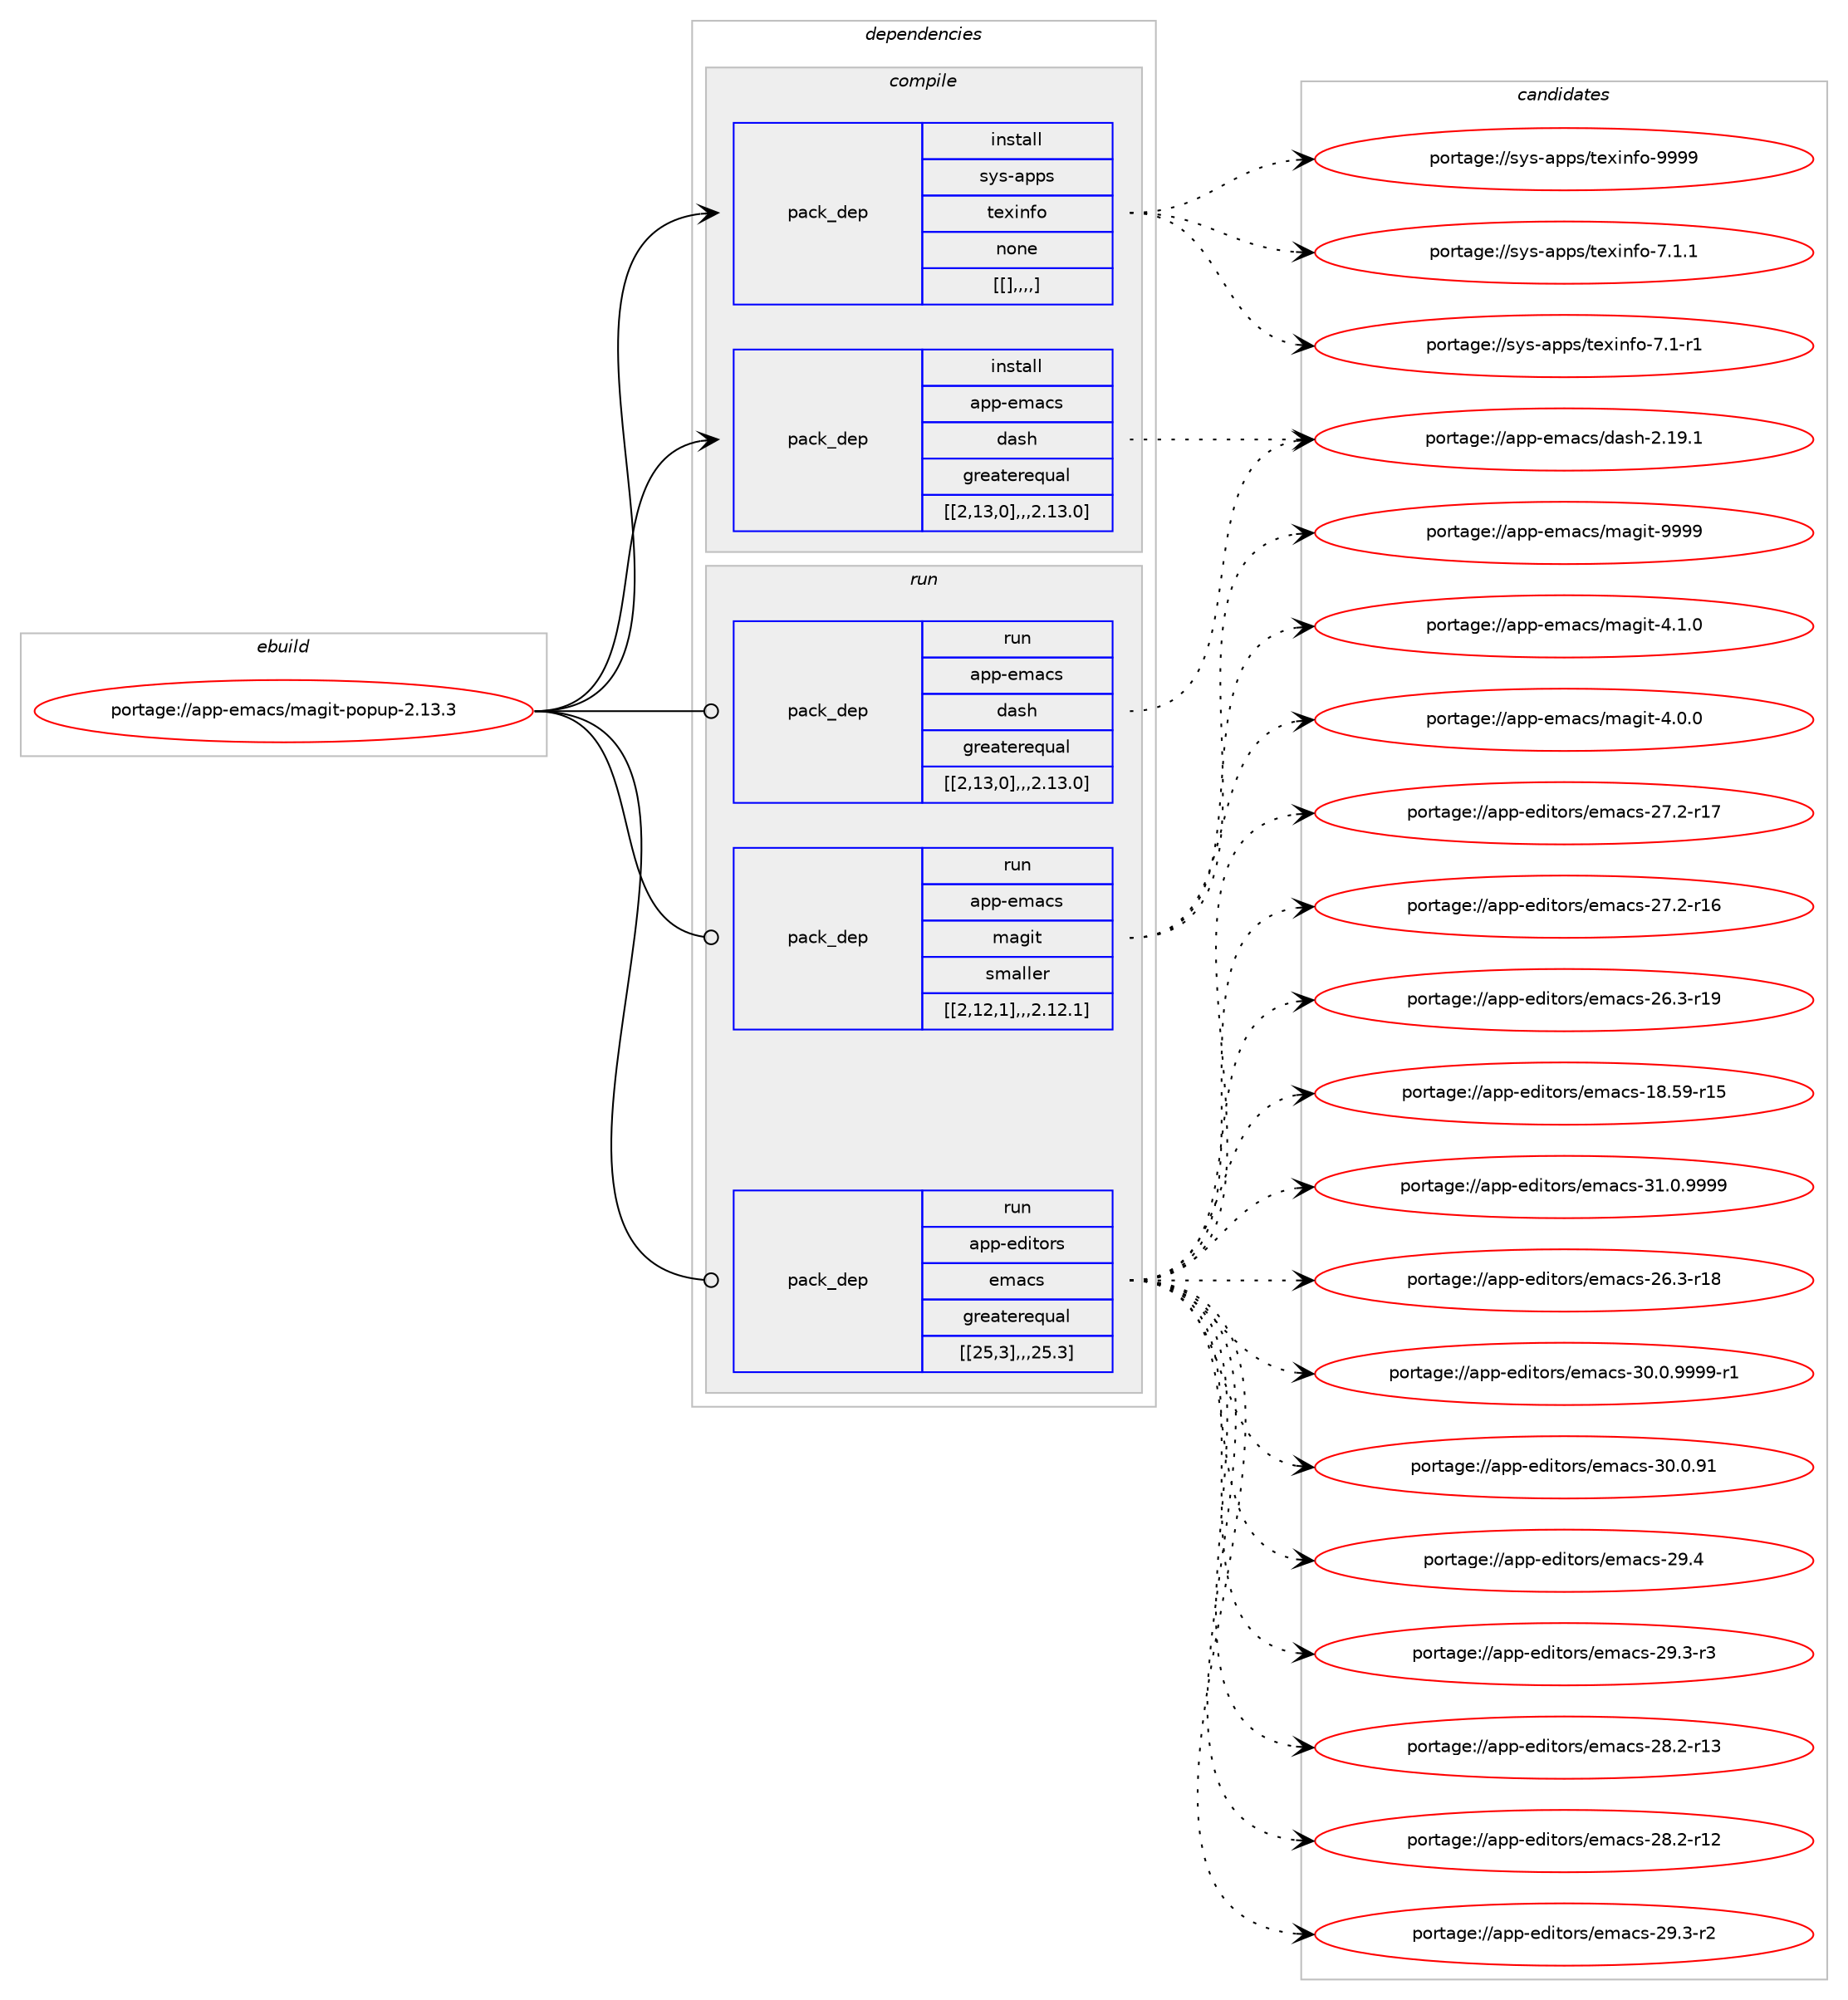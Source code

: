 digraph prolog {

# *************
# Graph options
# *************

newrank=true;
concentrate=true;
compound=true;
graph [rankdir=LR,fontname=Helvetica,fontsize=10,ranksep=1.5];#, ranksep=2.5, nodesep=0.2];
edge  [arrowhead=vee];
node  [fontname=Helvetica,fontsize=10];

# **********
# The ebuild
# **********

subgraph cluster_leftcol {
color=gray;
label=<<i>ebuild</i>>;
id [label="portage://app-emacs/magit-popup-2.13.3", color=red, width=4, href="../app-emacs/magit-popup-2.13.3.svg"];
}

# ****************
# The dependencies
# ****************

subgraph cluster_midcol {
color=gray;
label=<<i>dependencies</i>>;
subgraph cluster_compile {
fillcolor="#eeeeee";
style=filled;
label=<<i>compile</i>>;
subgraph pack16823 {
dependency23376 [label=<<TABLE BORDER="0" CELLBORDER="1" CELLSPACING="0" CELLPADDING="4" WIDTH="220"><TR><TD ROWSPAN="6" CELLPADDING="30">pack_dep</TD></TR><TR><TD WIDTH="110">install</TD></TR><TR><TD>app-emacs</TD></TR><TR><TD>dash</TD></TR><TR><TD>greaterequal</TD></TR><TR><TD>[[2,13,0],,,2.13.0]</TD></TR></TABLE>>, shape=none, color=blue];
}
id:e -> dependency23376:w [weight=20,style="solid",arrowhead="vee"];
subgraph pack16824 {
dependency23377 [label=<<TABLE BORDER="0" CELLBORDER="1" CELLSPACING="0" CELLPADDING="4" WIDTH="220"><TR><TD ROWSPAN="6" CELLPADDING="30">pack_dep</TD></TR><TR><TD WIDTH="110">install</TD></TR><TR><TD>sys-apps</TD></TR><TR><TD>texinfo</TD></TR><TR><TD>none</TD></TR><TR><TD>[[],,,,]</TD></TR></TABLE>>, shape=none, color=blue];
}
id:e -> dependency23377:w [weight=20,style="solid",arrowhead="vee"];
}
subgraph cluster_compileandrun {
fillcolor="#eeeeee";
style=filled;
label=<<i>compile and run</i>>;
}
subgraph cluster_run {
fillcolor="#eeeeee";
style=filled;
label=<<i>run</i>>;
subgraph pack16825 {
dependency23378 [label=<<TABLE BORDER="0" CELLBORDER="1" CELLSPACING="0" CELLPADDING="4" WIDTH="220"><TR><TD ROWSPAN="6" CELLPADDING="30">pack_dep</TD></TR><TR><TD WIDTH="110">run</TD></TR><TR><TD>app-editors</TD></TR><TR><TD>emacs</TD></TR><TR><TD>greaterequal</TD></TR><TR><TD>[[25,3],,,25.3]</TD></TR></TABLE>>, shape=none, color=blue];
}
id:e -> dependency23378:w [weight=20,style="solid",arrowhead="odot"];
subgraph pack16826 {
dependency23379 [label=<<TABLE BORDER="0" CELLBORDER="1" CELLSPACING="0" CELLPADDING="4" WIDTH="220"><TR><TD ROWSPAN="6" CELLPADDING="30">pack_dep</TD></TR><TR><TD WIDTH="110">run</TD></TR><TR><TD>app-emacs</TD></TR><TR><TD>dash</TD></TR><TR><TD>greaterequal</TD></TR><TR><TD>[[2,13,0],,,2.13.0]</TD></TR></TABLE>>, shape=none, color=blue];
}
id:e -> dependency23379:w [weight=20,style="solid",arrowhead="odot"];
subgraph pack16827 {
dependency23380 [label=<<TABLE BORDER="0" CELLBORDER="1" CELLSPACING="0" CELLPADDING="4" WIDTH="220"><TR><TD ROWSPAN="6" CELLPADDING="30">pack_dep</TD></TR><TR><TD WIDTH="110">run</TD></TR><TR><TD>app-emacs</TD></TR><TR><TD>magit</TD></TR><TR><TD>smaller</TD></TR><TR><TD>[[2,12,1],,,2.12.1]</TD></TR></TABLE>>, shape=none, color=blue];
}
id:e -> dependency23380:w [weight=20,style="solid",arrowhead="odot"];
}
}

# **************
# The candidates
# **************

subgraph cluster_choices {
rank=same;
color=gray;
label=<<i>candidates</i>>;

subgraph choice16823 {
color=black;
nodesep=1;
choice97112112451011099799115471009711510445504649574649 [label="portage://app-emacs/dash-2.19.1", color=red, width=4,href="../app-emacs/dash-2.19.1.svg"];
dependency23376:e -> choice97112112451011099799115471009711510445504649574649:w [style=dotted,weight="100"];
}
subgraph choice16824 {
color=black;
nodesep=1;
choice1151211154597112112115471161011201051101021114557575757 [label="portage://sys-apps/texinfo-9999", color=red, width=4,href="../sys-apps/texinfo-9999.svg"];
choice115121115459711211211547116101120105110102111455546494649 [label="portage://sys-apps/texinfo-7.1.1", color=red, width=4,href="../sys-apps/texinfo-7.1.1.svg"];
choice115121115459711211211547116101120105110102111455546494511449 [label="portage://sys-apps/texinfo-7.1-r1", color=red, width=4,href="../sys-apps/texinfo-7.1-r1.svg"];
dependency23377:e -> choice1151211154597112112115471161011201051101021114557575757:w [style=dotted,weight="100"];
dependency23377:e -> choice115121115459711211211547116101120105110102111455546494649:w [style=dotted,weight="100"];
dependency23377:e -> choice115121115459711211211547116101120105110102111455546494511449:w [style=dotted,weight="100"];
}
subgraph choice16825 {
color=black;
nodesep=1;
choice971121124510110010511611111411547101109979911545514946484657575757 [label="portage://app-editors/emacs-31.0.9999", color=red, width=4,href="../app-editors/emacs-31.0.9999.svg"];
choice9711211245101100105116111114115471011099799115455148464846575757574511449 [label="portage://app-editors/emacs-30.0.9999-r1", color=red, width=4,href="../app-editors/emacs-30.0.9999-r1.svg"];
choice97112112451011001051161111141154710110997991154551484648465749 [label="portage://app-editors/emacs-30.0.91", color=red, width=4,href="../app-editors/emacs-30.0.91.svg"];
choice97112112451011001051161111141154710110997991154550574652 [label="portage://app-editors/emacs-29.4", color=red, width=4,href="../app-editors/emacs-29.4.svg"];
choice971121124510110010511611111411547101109979911545505746514511451 [label="portage://app-editors/emacs-29.3-r3", color=red, width=4,href="../app-editors/emacs-29.3-r3.svg"];
choice971121124510110010511611111411547101109979911545505746514511450 [label="portage://app-editors/emacs-29.3-r2", color=red, width=4,href="../app-editors/emacs-29.3-r2.svg"];
choice97112112451011001051161111141154710110997991154550564650451144951 [label="portage://app-editors/emacs-28.2-r13", color=red, width=4,href="../app-editors/emacs-28.2-r13.svg"];
choice97112112451011001051161111141154710110997991154550564650451144950 [label="portage://app-editors/emacs-28.2-r12", color=red, width=4,href="../app-editors/emacs-28.2-r12.svg"];
choice97112112451011001051161111141154710110997991154550554650451144955 [label="portage://app-editors/emacs-27.2-r17", color=red, width=4,href="../app-editors/emacs-27.2-r17.svg"];
choice97112112451011001051161111141154710110997991154550554650451144954 [label="portage://app-editors/emacs-27.2-r16", color=red, width=4,href="../app-editors/emacs-27.2-r16.svg"];
choice97112112451011001051161111141154710110997991154550544651451144957 [label="portage://app-editors/emacs-26.3-r19", color=red, width=4,href="../app-editors/emacs-26.3-r19.svg"];
choice97112112451011001051161111141154710110997991154550544651451144956 [label="portage://app-editors/emacs-26.3-r18", color=red, width=4,href="../app-editors/emacs-26.3-r18.svg"];
choice9711211245101100105116111114115471011099799115454956465357451144953 [label="portage://app-editors/emacs-18.59-r15", color=red, width=4,href="../app-editors/emacs-18.59-r15.svg"];
dependency23378:e -> choice971121124510110010511611111411547101109979911545514946484657575757:w [style=dotted,weight="100"];
dependency23378:e -> choice9711211245101100105116111114115471011099799115455148464846575757574511449:w [style=dotted,weight="100"];
dependency23378:e -> choice97112112451011001051161111141154710110997991154551484648465749:w [style=dotted,weight="100"];
dependency23378:e -> choice97112112451011001051161111141154710110997991154550574652:w [style=dotted,weight="100"];
dependency23378:e -> choice971121124510110010511611111411547101109979911545505746514511451:w [style=dotted,weight="100"];
dependency23378:e -> choice971121124510110010511611111411547101109979911545505746514511450:w [style=dotted,weight="100"];
dependency23378:e -> choice97112112451011001051161111141154710110997991154550564650451144951:w [style=dotted,weight="100"];
dependency23378:e -> choice97112112451011001051161111141154710110997991154550564650451144950:w [style=dotted,weight="100"];
dependency23378:e -> choice97112112451011001051161111141154710110997991154550554650451144955:w [style=dotted,weight="100"];
dependency23378:e -> choice97112112451011001051161111141154710110997991154550554650451144954:w [style=dotted,weight="100"];
dependency23378:e -> choice97112112451011001051161111141154710110997991154550544651451144957:w [style=dotted,weight="100"];
dependency23378:e -> choice97112112451011001051161111141154710110997991154550544651451144956:w [style=dotted,weight="100"];
dependency23378:e -> choice9711211245101100105116111114115471011099799115454956465357451144953:w [style=dotted,weight="100"];
}
subgraph choice16826 {
color=black;
nodesep=1;
choice97112112451011099799115471009711510445504649574649 [label="portage://app-emacs/dash-2.19.1", color=red, width=4,href="../app-emacs/dash-2.19.1.svg"];
dependency23379:e -> choice97112112451011099799115471009711510445504649574649:w [style=dotted,weight="100"];
}
subgraph choice16827 {
color=black;
nodesep=1;
choice9711211245101109979911547109971031051164557575757 [label="portage://app-emacs/magit-9999", color=red, width=4,href="../app-emacs/magit-9999.svg"];
choice971121124510110997991154710997103105116455246494648 [label="portage://app-emacs/magit-4.1.0", color=red, width=4,href="../app-emacs/magit-4.1.0.svg"];
choice971121124510110997991154710997103105116455246484648 [label="portage://app-emacs/magit-4.0.0", color=red, width=4,href="../app-emacs/magit-4.0.0.svg"];
dependency23380:e -> choice9711211245101109979911547109971031051164557575757:w [style=dotted,weight="100"];
dependency23380:e -> choice971121124510110997991154710997103105116455246494648:w [style=dotted,weight="100"];
dependency23380:e -> choice971121124510110997991154710997103105116455246484648:w [style=dotted,weight="100"];
}
}

}
